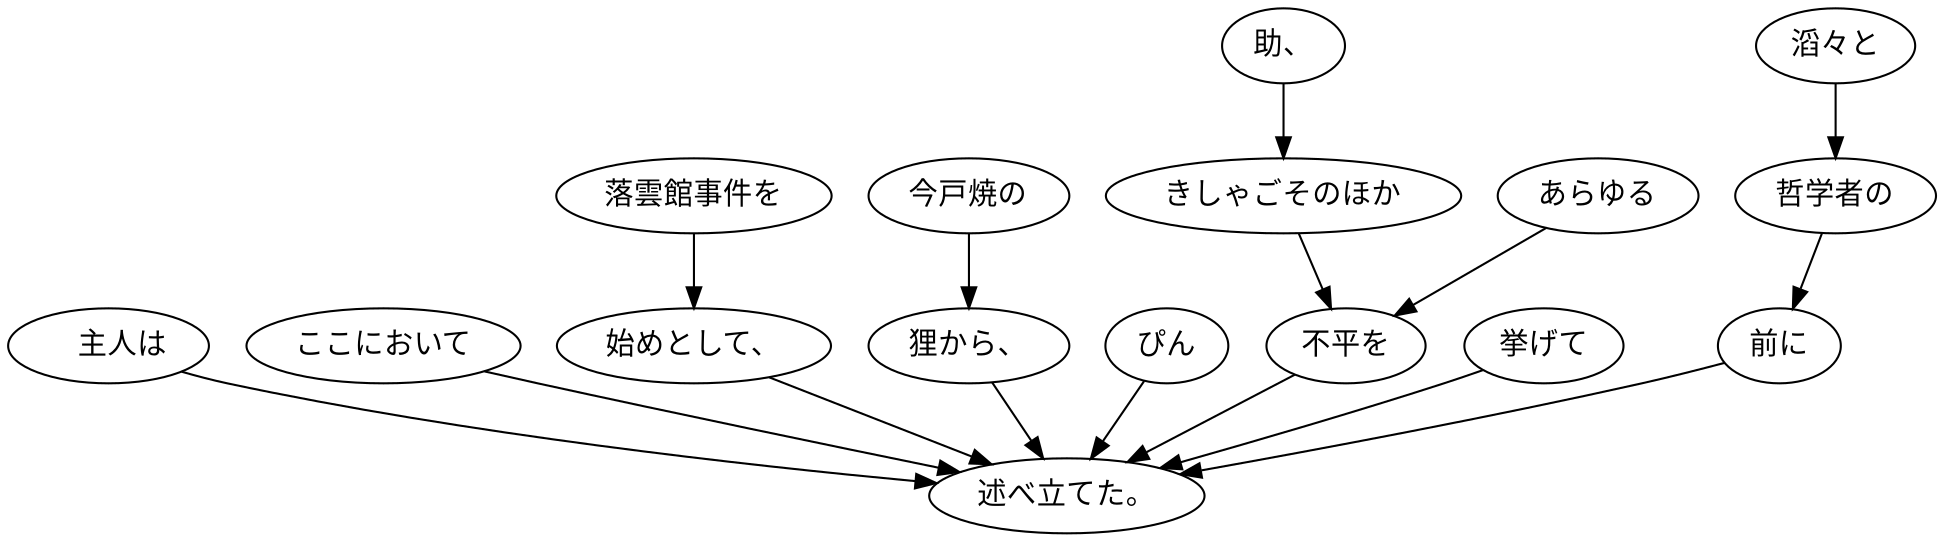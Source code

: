 digraph graph5496 {
	node0 [label="　主人は"];
	node1 [label="ここにおいて"];
	node2 [label="落雲館事件を"];
	node3 [label="始めとして、"];
	node4 [label="今戸焼の"];
	node5 [label="狸から、"];
	node6 [label="ぴん"];
	node7 [label="助、"];
	node8 [label="きしゃごそのほか"];
	node9 [label="あらゆる"];
	node10 [label="不平を"];
	node11 [label="挙げて"];
	node12 [label="滔々と"];
	node13 [label="哲学者の"];
	node14 [label="前に"];
	node15 [label="述べ立てた。"];
	node0 -> node15;
	node1 -> node15;
	node2 -> node3;
	node3 -> node15;
	node4 -> node5;
	node5 -> node15;
	node6 -> node15;
	node7 -> node8;
	node8 -> node10;
	node9 -> node10;
	node10 -> node15;
	node11 -> node15;
	node12 -> node13;
	node13 -> node14;
	node14 -> node15;
}

